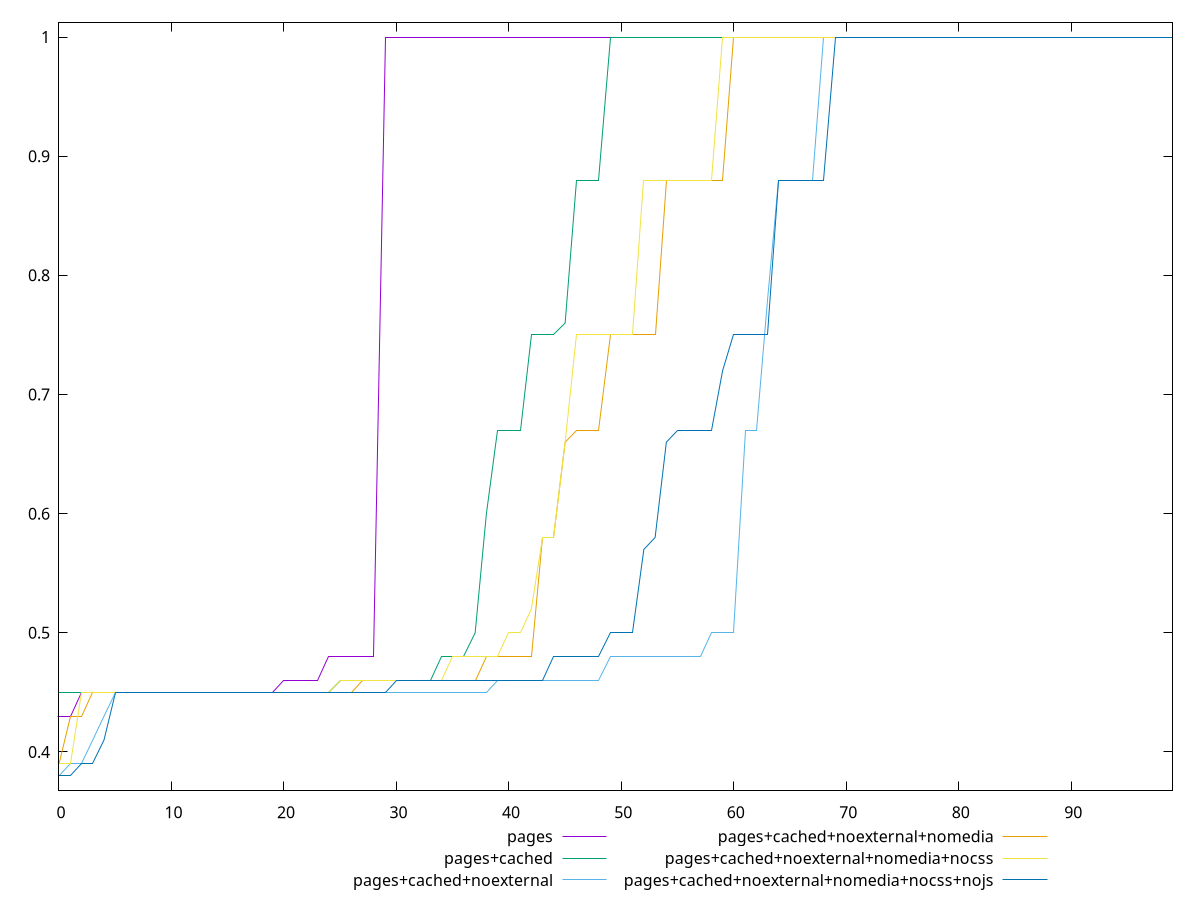 reset

$pages <<EOF
0 0.43
1 0.43
2 0.45
3 0.45
4 0.45
5 0.45
6 0.45
7 0.45
8 0.45
9 0.45
10 0.45
11 0.45
12 0.45
13 0.45
14 0.45
15 0.45
16 0.45
17 0.45
18 0.45
19 0.45
20 0.46
21 0.46
22 0.46
23 0.46
24 0.48
25 0.48
26 0.48
27 0.48
28 0.48
29 1
30 1
31 1
32 1
33 1
34 1
35 1
36 1
37 1
38 1
39 1
40 1
41 1
42 1
43 1
44 1
45 1
46 1
47 1
48 1
49 1
50 1
51 1
52 1
53 1
54 1
55 1
56 1
57 1
58 1
59 1
60 1
61 1
62 1
63 1
64 1
65 1
66 1
67 1
68 1
69 1
70 1
71 1
72 1
73 1
74 1
75 1
76 1
77 1
78 1
79 1
80 1
81 1
82 1
83 1
84 1
85 1
86 1
87 1
88 1
89 1
90 1
91 1
92 1
93 1
94 1
95 1
96 1
97 1
98 1
99 1
EOF

$pagesCached <<EOF
0 0.45
1 0.45
2 0.45
3 0.45
4 0.45
5 0.45
6 0.45
7 0.45
8 0.45
9 0.45
10 0.45
11 0.45
12 0.45
13 0.45
14 0.45
15 0.45
16 0.45
17 0.45
18 0.45
19 0.45
20 0.45
21 0.45
22 0.45
23 0.45
24 0.45
25 0.46
26 0.46
27 0.46
28 0.46
29 0.46
30 0.46
31 0.46
32 0.46
33 0.46
34 0.48
35 0.48
36 0.48
37 0.5
38 0.6
39 0.67
40 0.67
41 0.67
42 0.75
43 0.75
44 0.75
45 0.76
46 0.88
47 0.88
48 0.88
49 1
50 1
51 1
52 1
53 1
54 1
55 1
56 1
57 1
58 1
59 1
60 1
61 1
62 1
63 1
64 1
65 1
66 1
67 1
68 1
69 1
70 1
71 1
72 1
73 1
74 1
75 1
76 1
77 1
78 1
79 1
80 1
81 1
82 1
83 1
84 1
85 1
86 1
87 1
88 1
89 1
90 1
91 1
92 1
93 1
94 1
95 1
96 1
97 1
98 1
99 1
EOF

$pagesCachedNoexternal <<EOF
0 0.38
1 0.39
2 0.39
3 0.41
4 0.43
5 0.45
6 0.45
7 0.45
8 0.45
9 0.45
10 0.45
11 0.45
12 0.45
13 0.45
14 0.45
15 0.45
16 0.45
17 0.45
18 0.45
19 0.45
20 0.45
21 0.45
22 0.45
23 0.45
24 0.45
25 0.45
26 0.45
27 0.45
28 0.45
29 0.45
30 0.45
31 0.45
32 0.45
33 0.45
34 0.45
35 0.45
36 0.45
37 0.45
38 0.45
39 0.46
40 0.46
41 0.46
42 0.46
43 0.46
44 0.46
45 0.46
46 0.46
47 0.46
48 0.46
49 0.48
50 0.48
51 0.48
52 0.48
53 0.48
54 0.48
55 0.48
56 0.48
57 0.48
58 0.5
59 0.5
60 0.5
61 0.67
62 0.67
63 0.78
64 0.88
65 0.88
66 0.88
67 0.88
68 1
69 1
70 1
71 1
72 1
73 1
74 1
75 1
76 1
77 1
78 1
79 1
80 1
81 1
82 1
83 1
84 1
85 1
86 1
87 1
88 1
89 1
90 1
91 1
92 1
93 1
94 1
95 1
96 1
97 1
98 1
99 1
EOF

$pagesCachedNoexternalNomedia <<EOF
0 0.39
1 0.43
2 0.43
3 0.45
4 0.45
5 0.45
6 0.45
7 0.45
8 0.45
9 0.45
10 0.45
11 0.45
12 0.45
13 0.45
14 0.45
15 0.45
16 0.45
17 0.45
18 0.45
19 0.45
20 0.45
21 0.45
22 0.45
23 0.45
24 0.45
25 0.45
26 0.45
27 0.46
28 0.46
29 0.46
30 0.46
31 0.46
32 0.46
33 0.46
34 0.46
35 0.46
36 0.46
37 0.46
38 0.48
39 0.48
40 0.48
41 0.48
42 0.48
43 0.58
44 0.58
45 0.66
46 0.67
47 0.67
48 0.67
49 0.75
50 0.75
51 0.75
52 0.75
53 0.75
54 0.88
55 0.88
56 0.88
57 0.88
58 0.88
59 0.88
60 1
61 1
62 1
63 1
64 1
65 1
66 1
67 1
68 1
69 1
70 1
71 1
72 1
73 1
74 1
75 1
76 1
77 1
78 1
79 1
80 1
81 1
82 1
83 1
84 1
85 1
86 1
87 1
88 1
89 1
90 1
91 1
92 1
93 1
94 1
95 1
96 1
97 1
98 1
99 1
EOF

$pagesCachedNoexternalNomediaNocss <<EOF
0 0.39
1 0.39
2 0.45
3 0.45
4 0.45
5 0.45
6 0.45
7 0.45
8 0.45
9 0.45
10 0.45
11 0.45
12 0.45
13 0.45
14 0.45
15 0.45
16 0.45
17 0.45
18 0.45
19 0.45
20 0.45
21 0.45
22 0.45
23 0.45
24 0.45
25 0.46
26 0.46
27 0.46
28 0.46
29 0.46
30 0.46
31 0.46
32 0.46
33 0.46
34 0.46
35 0.48
36 0.48
37 0.48
38 0.48
39 0.48
40 0.5
41 0.5
42 0.52
43 0.58
44 0.58
45 0.66
46 0.75
47 0.75
48 0.75
49 0.75
50 0.75
51 0.75
52 0.88
53 0.88
54 0.88
55 0.88
56 0.88
57 0.88
58 0.88
59 1
60 1
61 1
62 1
63 1
64 1
65 1
66 1
67 1
68 1
69 1
70 1
71 1
72 1
73 1
74 1
75 1
76 1
77 1
78 1
79 1
80 1
81 1
82 1
83 1
84 1
85 1
86 1
87 1
88 1
89 1
90 1
91 1
92 1
93 1
94 1
95 1
96 1
97 1
98 1
99 1
EOF

$pagesCachedNoexternalNomediaNocssNojs <<EOF
0 0.38
1 0.38
2 0.39
3 0.39
4 0.41
5 0.45
6 0.45
7 0.45
8 0.45
9 0.45
10 0.45
11 0.45
12 0.45
13 0.45
14 0.45
15 0.45
16 0.45
17 0.45
18 0.45
19 0.45
20 0.45
21 0.45
22 0.45
23 0.45
24 0.45
25 0.45
26 0.45
27 0.45
28 0.45
29 0.45
30 0.46
31 0.46
32 0.46
33 0.46
34 0.46
35 0.46
36 0.46
37 0.46
38 0.46
39 0.46
40 0.46
41 0.46
42 0.46
43 0.46
44 0.48
45 0.48
46 0.48
47 0.48
48 0.48
49 0.5
50 0.5
51 0.5
52 0.57
53 0.58
54 0.66
55 0.67
56 0.67
57 0.67
58 0.67
59 0.72
60 0.75
61 0.75
62 0.75
63 0.75
64 0.88
65 0.88
66 0.88
67 0.88
68 0.88
69 1
70 1
71 1
72 1
73 1
74 1
75 1
76 1
77 1
78 1
79 1
80 1
81 1
82 1
83 1
84 1
85 1
86 1
87 1
88 1
89 1
90 1
91 1
92 1
93 1
94 1
95 1
96 1
97 1
98 1
99 1
EOF

set key outside below
set xrange [0:99]
set yrange [0.3676:1.0124]
set trange [0.3676:1.0124]
set terminal svg size 640, 600 enhanced background rgb 'white'
set output "reprap/offscreen-images/comparison/sorted/all_score.svg"

plot $pages title "pages" with line, \
     $pagesCached title "pages+cached" with line, \
     $pagesCachedNoexternal title "pages+cached+noexternal" with line, \
     $pagesCachedNoexternalNomedia title "pages+cached+noexternal+nomedia" with line, \
     $pagesCachedNoexternalNomediaNocss title "pages+cached+noexternal+nomedia+nocss" with line, \
     $pagesCachedNoexternalNomediaNocssNojs title "pages+cached+noexternal+nomedia+nocss+nojs" with line

reset
